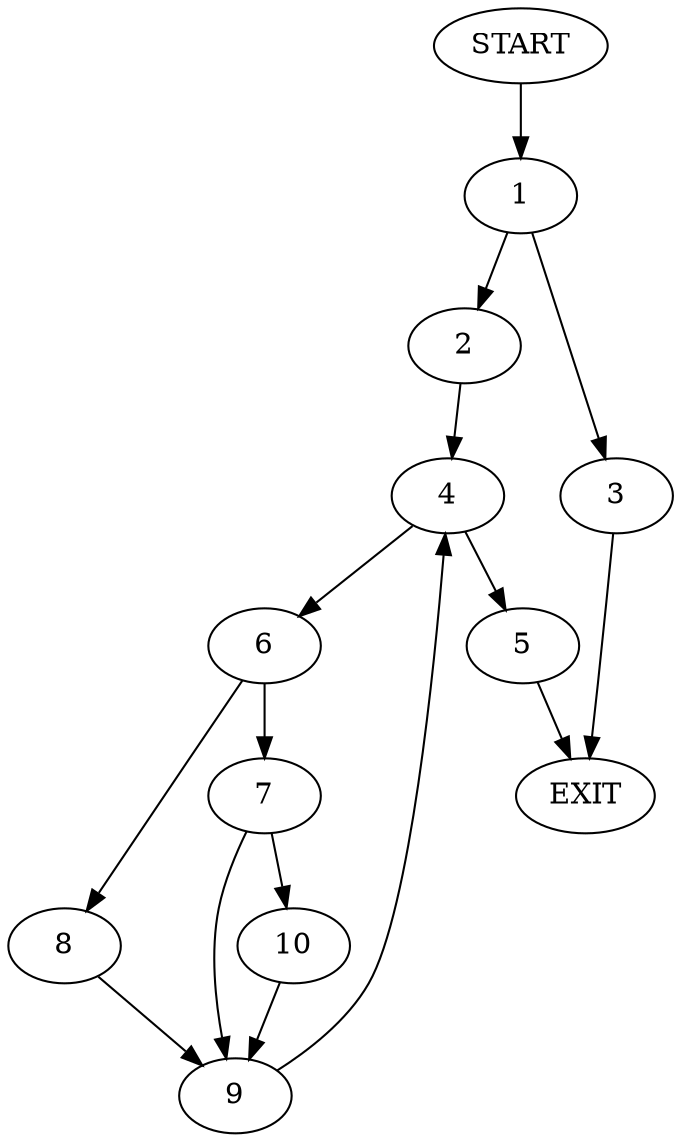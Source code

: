 digraph {
0 [label="START"]
11 [label="EXIT"]
0 -> 1
1 -> 2
1 -> 3
3 -> 11
2 -> 4
4 -> 5
4 -> 6
5 -> 11
6 -> 7
6 -> 8
8 -> 9
7 -> 9
7 -> 10
9 -> 4
10 -> 9
}
